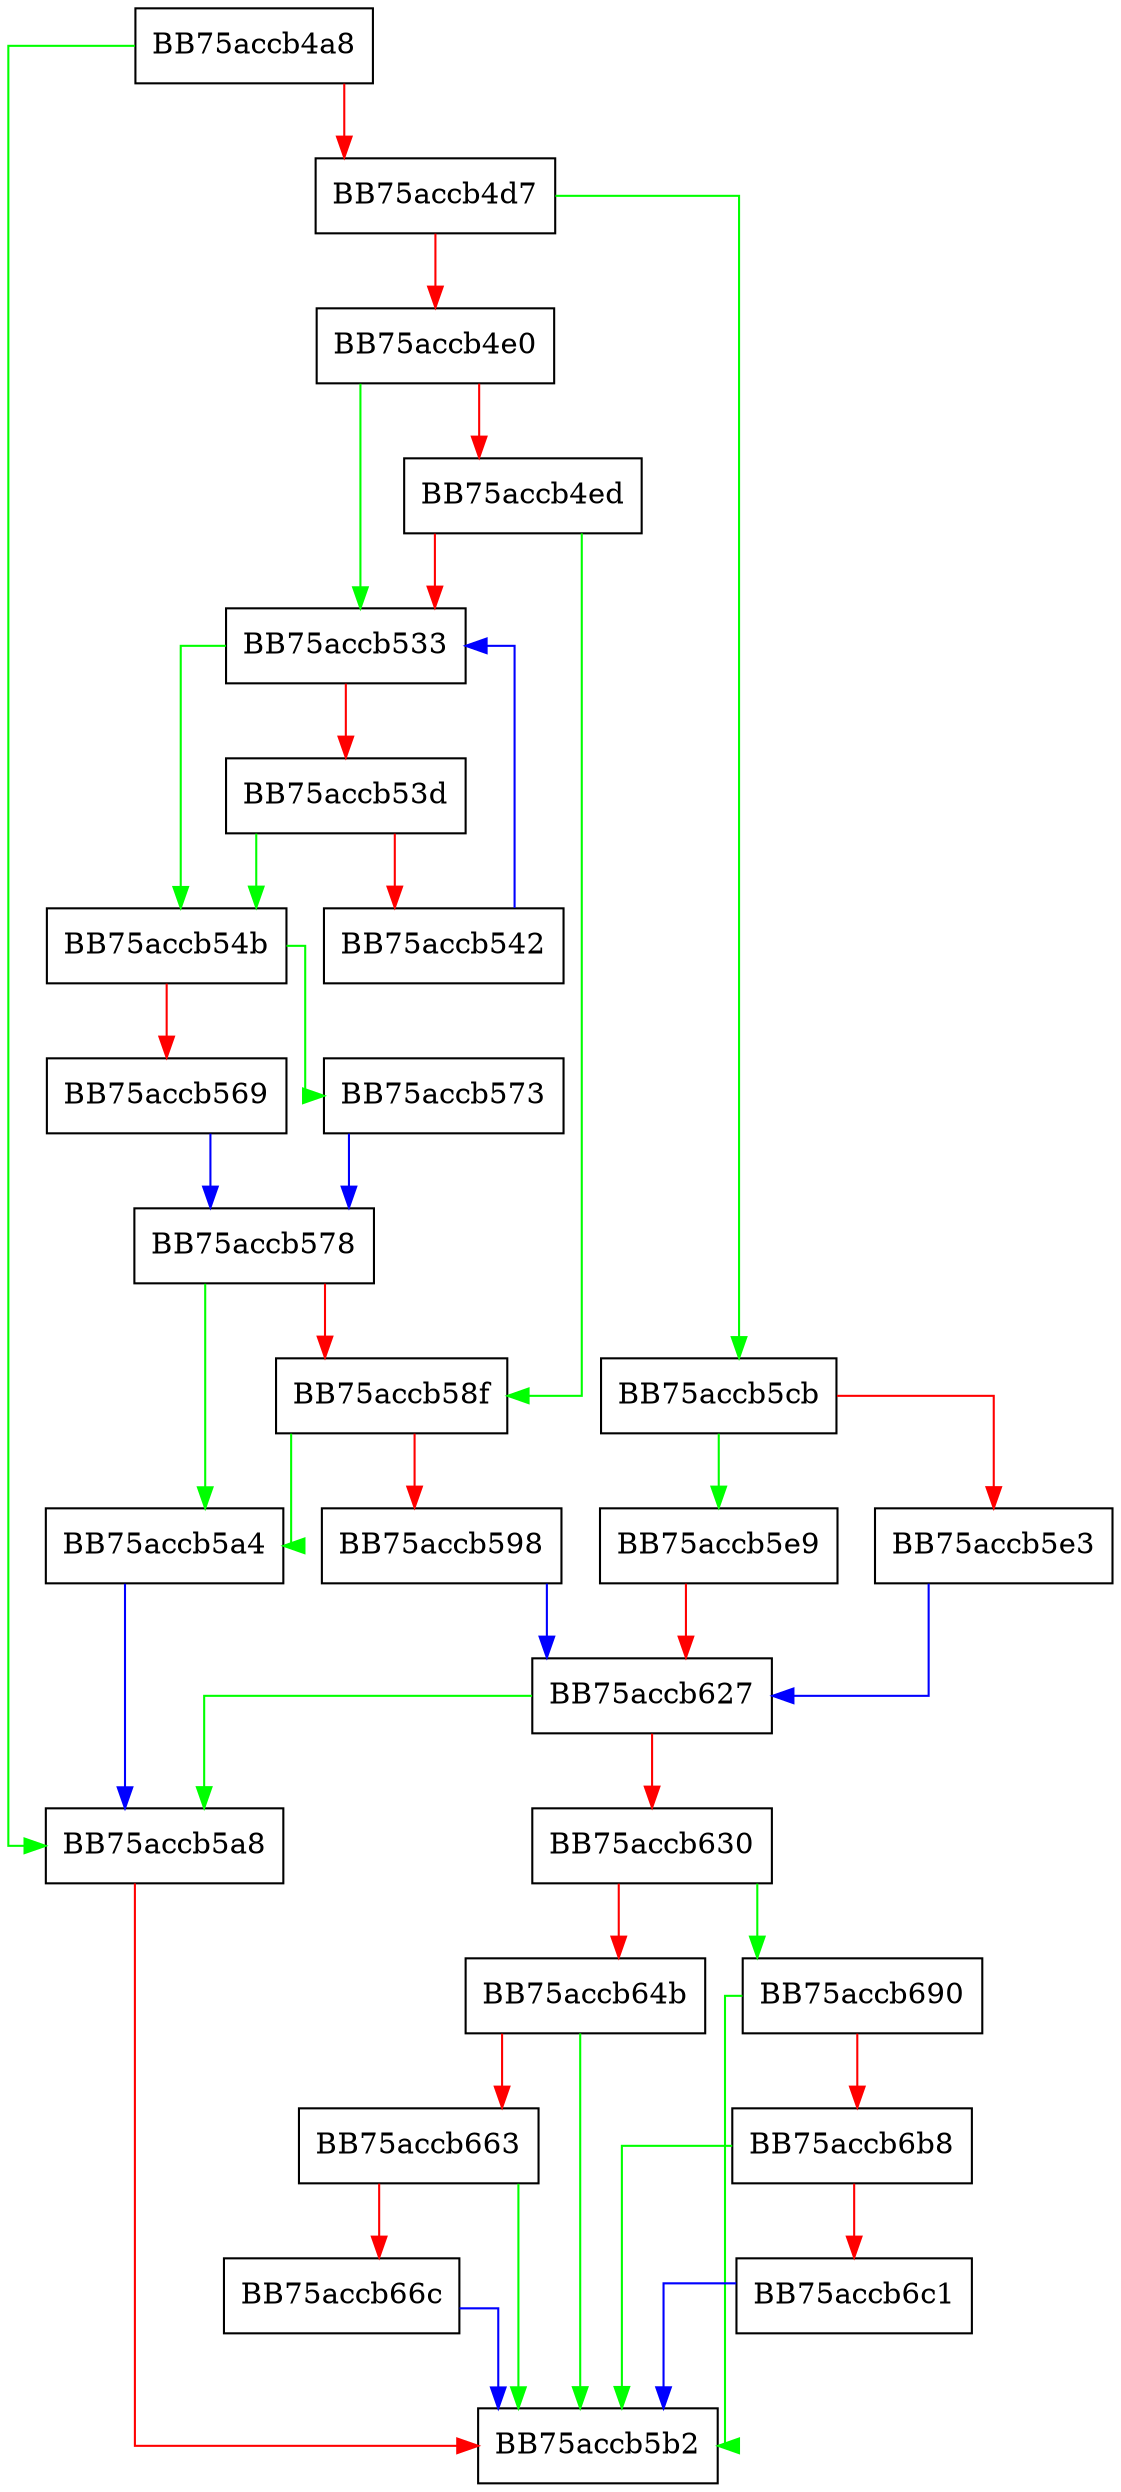 digraph format_conditional {
  node [shape="box"];
  graph [splines=ortho];
  BB75accb4a8 -> BB75accb5a8 [color="green"];
  BB75accb4a8 -> BB75accb4d7 [color="red"];
  BB75accb4d7 -> BB75accb5cb [color="green"];
  BB75accb4d7 -> BB75accb4e0 [color="red"];
  BB75accb4e0 -> BB75accb533 [color="green"];
  BB75accb4e0 -> BB75accb4ed [color="red"];
  BB75accb4ed -> BB75accb58f [color="green"];
  BB75accb4ed -> BB75accb533 [color="red"];
  BB75accb533 -> BB75accb54b [color="green"];
  BB75accb533 -> BB75accb53d [color="red"];
  BB75accb53d -> BB75accb54b [color="green"];
  BB75accb53d -> BB75accb542 [color="red"];
  BB75accb542 -> BB75accb533 [color="blue"];
  BB75accb54b -> BB75accb573 [color="green"];
  BB75accb54b -> BB75accb569 [color="red"];
  BB75accb569 -> BB75accb578 [color="blue"];
  BB75accb573 -> BB75accb578 [color="blue"];
  BB75accb578 -> BB75accb5a4 [color="green"];
  BB75accb578 -> BB75accb58f [color="red"];
  BB75accb58f -> BB75accb5a4 [color="green"];
  BB75accb58f -> BB75accb598 [color="red"];
  BB75accb598 -> BB75accb627 [color="blue"];
  BB75accb5a4 -> BB75accb5a8 [color="blue"];
  BB75accb5a8 -> BB75accb5b2 [color="red"];
  BB75accb5cb -> BB75accb5e9 [color="green"];
  BB75accb5cb -> BB75accb5e3 [color="red"];
  BB75accb5e3 -> BB75accb627 [color="blue"];
  BB75accb5e9 -> BB75accb627 [color="red"];
  BB75accb627 -> BB75accb5a8 [color="green"];
  BB75accb627 -> BB75accb630 [color="red"];
  BB75accb630 -> BB75accb690 [color="green"];
  BB75accb630 -> BB75accb64b [color="red"];
  BB75accb64b -> BB75accb5b2 [color="green"];
  BB75accb64b -> BB75accb663 [color="red"];
  BB75accb663 -> BB75accb5b2 [color="green"];
  BB75accb663 -> BB75accb66c [color="red"];
  BB75accb66c -> BB75accb5b2 [color="blue"];
  BB75accb690 -> BB75accb5b2 [color="green"];
  BB75accb690 -> BB75accb6b8 [color="red"];
  BB75accb6b8 -> BB75accb5b2 [color="green"];
  BB75accb6b8 -> BB75accb6c1 [color="red"];
  BB75accb6c1 -> BB75accb5b2 [color="blue"];
}